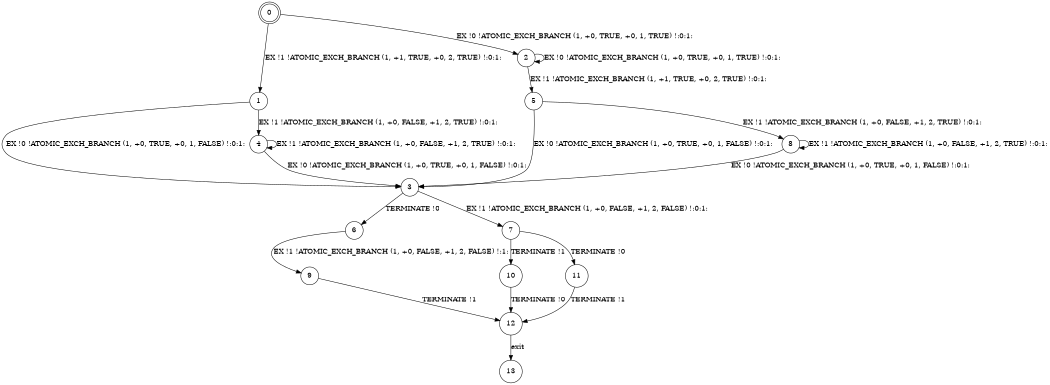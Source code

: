 digraph BCG {
size = "7, 10.5";
center = TRUE;
node [shape = circle];
0 [peripheries = 2];
0 -> 1 [label = "EX !1 !ATOMIC_EXCH_BRANCH (1, +1, TRUE, +0, 2, TRUE) !:0:1:"];
0 -> 2 [label = "EX !0 !ATOMIC_EXCH_BRANCH (1, +0, TRUE, +0, 1, TRUE) !:0:1:"];
1 -> 3 [label = "EX !0 !ATOMIC_EXCH_BRANCH (1, +0, TRUE, +0, 1, FALSE) !:0:1:"];
1 -> 4 [label = "EX !1 !ATOMIC_EXCH_BRANCH (1, +0, FALSE, +1, 2, TRUE) !:0:1:"];
2 -> 5 [label = "EX !1 !ATOMIC_EXCH_BRANCH (1, +1, TRUE, +0, 2, TRUE) !:0:1:"];
2 -> 2 [label = "EX !0 !ATOMIC_EXCH_BRANCH (1, +0, TRUE, +0, 1, TRUE) !:0:1:"];
3 -> 6 [label = "TERMINATE !0"];
3 -> 7 [label = "EX !1 !ATOMIC_EXCH_BRANCH (1, +0, FALSE, +1, 2, FALSE) !:0:1:"];
4 -> 3 [label = "EX !0 !ATOMIC_EXCH_BRANCH (1, +0, TRUE, +0, 1, FALSE) !:0:1:"];
4 -> 4 [label = "EX !1 !ATOMIC_EXCH_BRANCH (1, +0, FALSE, +1, 2, TRUE) !:0:1:"];
5 -> 8 [label = "EX !1 !ATOMIC_EXCH_BRANCH (1, +0, FALSE, +1, 2, TRUE) !:0:1:"];
5 -> 3 [label = "EX !0 !ATOMIC_EXCH_BRANCH (1, +0, TRUE, +0, 1, FALSE) !:0:1:"];
6 -> 9 [label = "EX !1 !ATOMIC_EXCH_BRANCH (1, +0, FALSE, +1, 2, FALSE) !:1:"];
7 -> 10 [label = "TERMINATE !1"];
7 -> 11 [label = "TERMINATE !0"];
8 -> 8 [label = "EX !1 !ATOMIC_EXCH_BRANCH (1, +0, FALSE, +1, 2, TRUE) !:0:1:"];
8 -> 3 [label = "EX !0 !ATOMIC_EXCH_BRANCH (1, +0, TRUE, +0, 1, FALSE) !:0:1:"];
9 -> 12 [label = "TERMINATE !1"];
10 -> 12 [label = "TERMINATE !0"];
11 -> 12 [label = "TERMINATE !1"];
12 -> 13 [label = "exit"];
}

